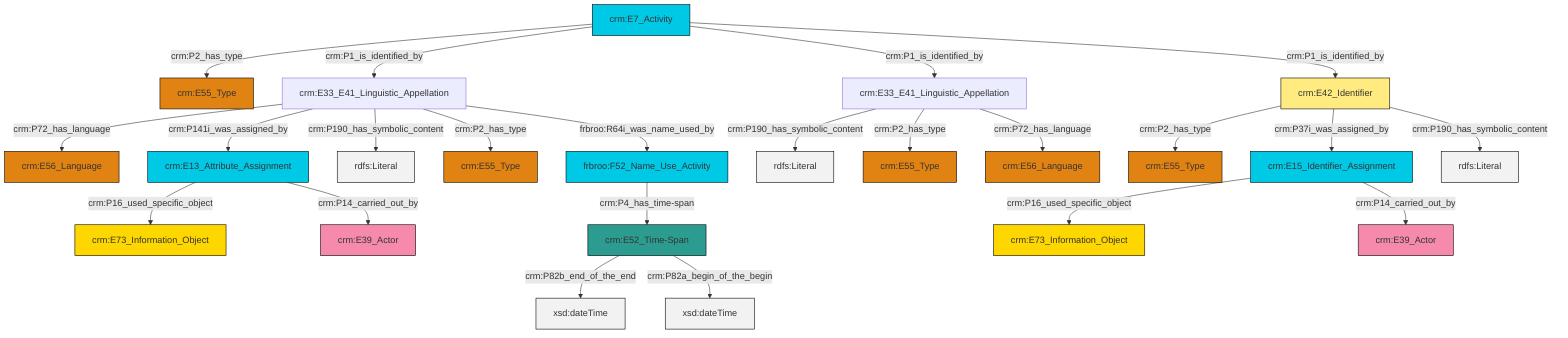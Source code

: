 graph TD
classDef Literal fill:#f2f2f2,stroke:#000000;
classDef CRM_Entity fill:#FFFFFF,stroke:#000000;
classDef Temporal_Entity fill:#00C9E6, stroke:#000000;
classDef Type fill:#E18312, stroke:#000000;
classDef Time-Span fill:#2C9C91, stroke:#000000;
classDef Appellation fill:#FFEB7F, stroke:#000000;
classDef Place fill:#008836, stroke:#000000;
classDef Persistent_Item fill:#B266B2, stroke:#000000;
classDef Conceptual_Object fill:#FFD700, stroke:#000000;
classDef Physical_Thing fill:#D2B48C, stroke:#000000;
classDef Actor fill:#f58aad, stroke:#000000;
classDef PC_Classes fill:#4ce600, stroke:#000000;
classDef Multi fill:#cccccc,stroke:#000000;

0["crm:E42_Identifier"]:::Appellation -->|crm:P2_has_type| 1["crm:E55_Type"]:::Type
6["crm:E13_Attribute_Assignment"]:::Temporal_Entity -->|crm:P16_used_specific_object| 2["crm:E73_Information_Object"]:::Conceptual_Object
7["crm:E33_E41_Linguistic_Appellation"]:::Default -->|crm:P190_has_symbolic_content| 8[rdfs:Literal]:::Literal
9["crm:E52_Time-Span"]:::Time-Span -->|crm:P82b_end_of_the_end| 10[xsd:dateTime]:::Literal
7["crm:E33_E41_Linguistic_Appellation"]:::Default -->|crm:P2_has_type| 14["crm:E55_Type"]:::Type
9["crm:E52_Time-Span"]:::Time-Span -->|crm:P82a_begin_of_the_begin| 15[xsd:dateTime]:::Literal
17["frbroo:F52_Name_Use_Activity"]:::Temporal_Entity -->|crm:P4_has_time-span| 9["crm:E52_Time-Span"]:::Time-Span
18["crm:E7_Activity"]:::Temporal_Entity -->|crm:P2_has_type| 19["crm:E55_Type"]:::Type
6["crm:E13_Attribute_Assignment"]:::Temporal_Entity -->|crm:P14_carried_out_by| 20["crm:E39_Actor"]:::Actor
18["crm:E7_Activity"]:::Temporal_Entity -->|crm:P1_is_identified_by| 21["crm:E33_E41_Linguistic_Appellation"]:::Default
7["crm:E33_E41_Linguistic_Appellation"]:::Default -->|crm:P72_has_language| 25["crm:E56_Language"]:::Type
21["crm:E33_E41_Linguistic_Appellation"]:::Default -->|crm:P72_has_language| 26["crm:E56_Language"]:::Type
18["crm:E7_Activity"]:::Temporal_Entity -->|crm:P1_is_identified_by| 7["crm:E33_E41_Linguistic_Appellation"]:::Default
18["crm:E7_Activity"]:::Temporal_Entity -->|crm:P1_is_identified_by| 0["crm:E42_Identifier"]:::Appellation
0["crm:E42_Identifier"]:::Appellation -->|crm:P37i_was_assigned_by| 27["crm:E15_Identifier_Assignment"]:::Temporal_Entity
21["crm:E33_E41_Linguistic_Appellation"]:::Default -->|crm:P141i_was_assigned_by| 6["crm:E13_Attribute_Assignment"]:::Temporal_Entity
27["crm:E15_Identifier_Assignment"]:::Temporal_Entity -->|crm:P16_used_specific_object| 11["crm:E73_Information_Object"]:::Conceptual_Object
27["crm:E15_Identifier_Assignment"]:::Temporal_Entity -->|crm:P14_carried_out_by| 4["crm:E39_Actor"]:::Actor
21["crm:E33_E41_Linguistic_Appellation"]:::Default -->|crm:P190_has_symbolic_content| 32[rdfs:Literal]:::Literal
21["crm:E33_E41_Linguistic_Appellation"]:::Default -->|crm:P2_has_type| 22["crm:E55_Type"]:::Type
21["crm:E33_E41_Linguistic_Appellation"]:::Default -->|frbroo:R64i_was_name_used_by| 17["frbroo:F52_Name_Use_Activity"]:::Temporal_Entity
0["crm:E42_Identifier"]:::Appellation -->|crm:P190_has_symbolic_content| 37[rdfs:Literal]:::Literal